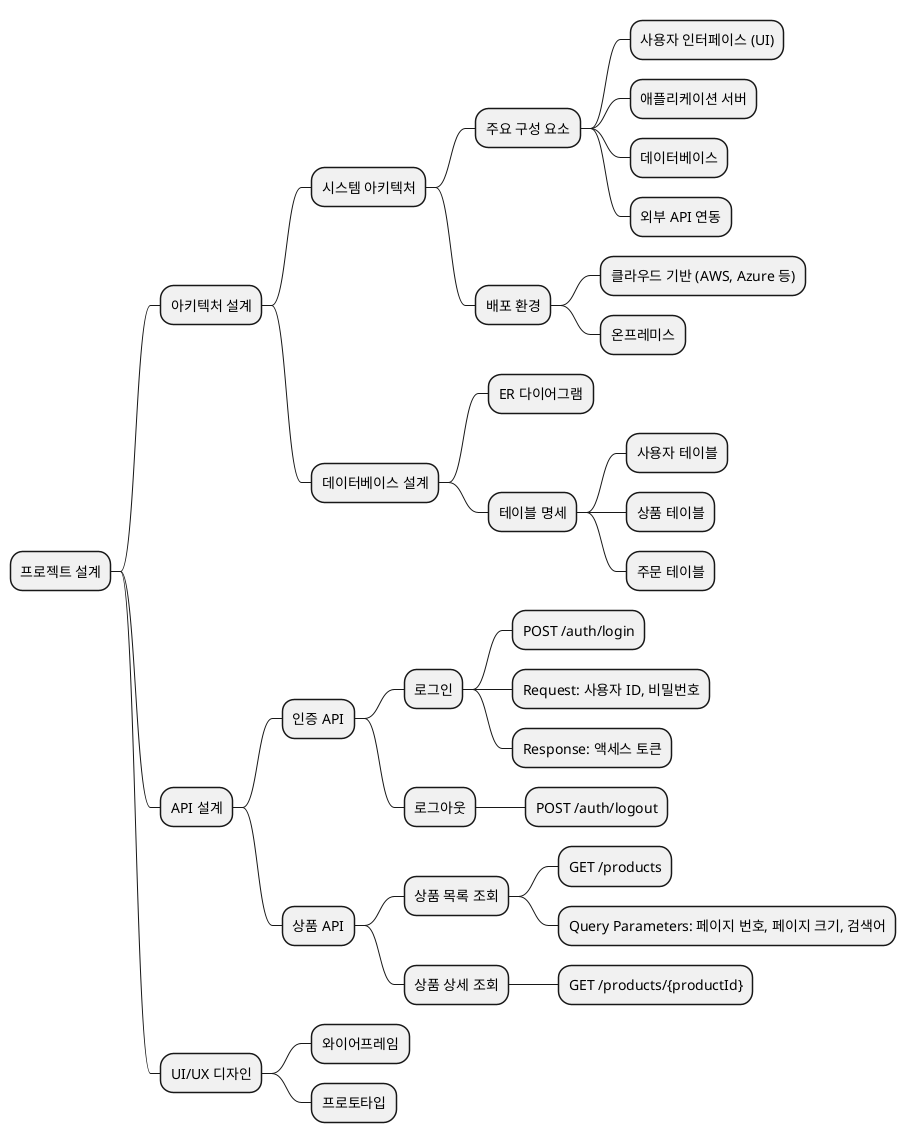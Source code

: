 @startmindmap
* 프로젝트 설계
** 아키텍처 설계
*** 시스템 아키텍처
**** 주요 구성 요소
***** 사용자 인터페이스 (UI)
***** 애플리케이션 서버
***** 데이터베이스
***** 외부 API 연동
**** 배포 환경
***** 클라우드 기반 (AWS, Azure 등)
***** 온프레미스
*** 데이터베이스 설계
**** ER 다이어그램
**** 테이블 명세
***** 사용자 테이블
***** 상품 테이블
***** 주문 테이블
** API 설계
*** 인증 API
**** 로그인
***** POST /auth/login
***** Request: 사용자 ID, 비밀번호
***** Response: 액세스 토큰
**** 로그아웃
***** POST /auth/logout
*** 상품 API
**** 상품 목록 조회
***** GET /products
***** Query Parameters: 페이지 번호, 페이지 크기, 검색어
**** 상품 상세 조회
***** GET /products/{productId}
** UI/UX 디자인
*** 와이어프레임
*** 프로토타입
@endmindmap
